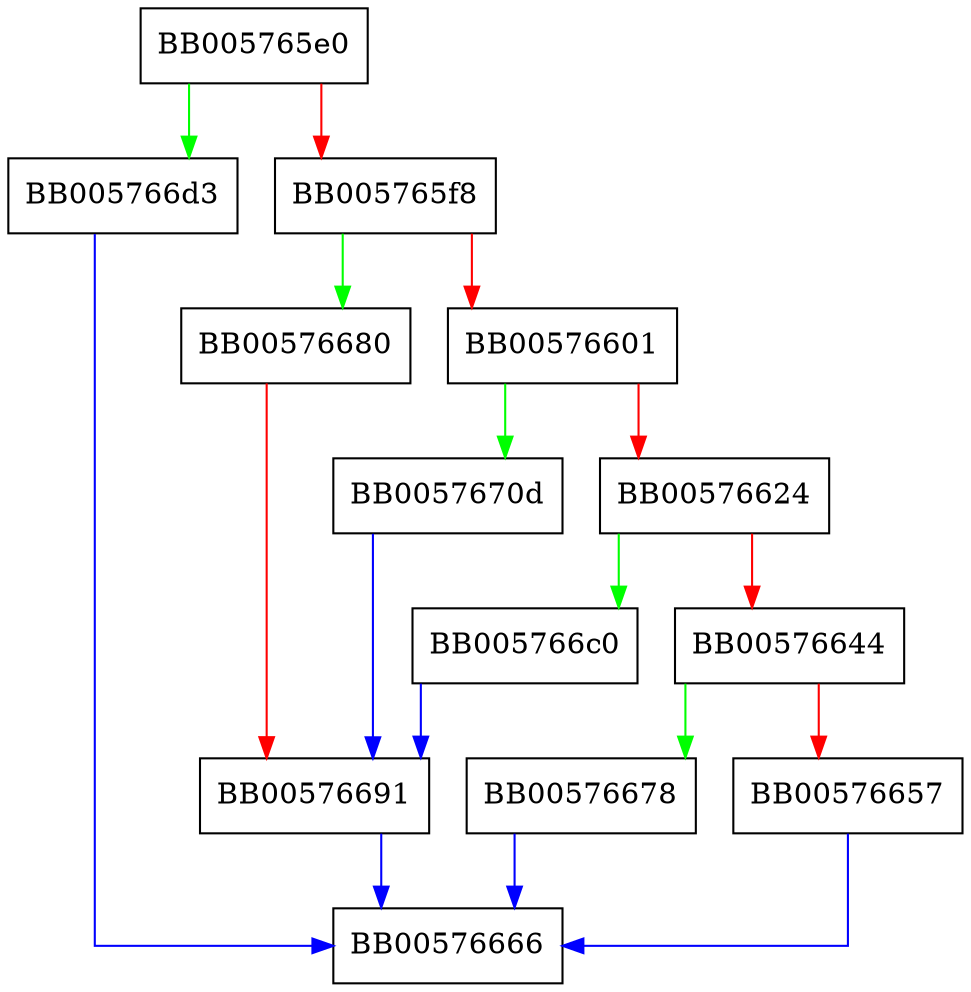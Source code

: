 digraph o2i_SCT_signature {
  node [shape="box"];
  graph [splines=ortho];
  BB005765e0 -> BB005766d3 [color="green"];
  BB005765e0 -> BB005765f8 [color="red"];
  BB005765f8 -> BB00576680 [color="green"];
  BB005765f8 -> BB00576601 [color="red"];
  BB00576601 -> BB0057670d [color="green"];
  BB00576601 -> BB00576624 [color="red"];
  BB00576624 -> BB005766c0 [color="green"];
  BB00576624 -> BB00576644 [color="red"];
  BB00576644 -> BB00576678 [color="green"];
  BB00576644 -> BB00576657 [color="red"];
  BB00576657 -> BB00576666 [color="blue"];
  BB00576678 -> BB00576666 [color="blue"];
  BB00576680 -> BB00576691 [color="red"];
  BB00576691 -> BB00576666 [color="blue"];
  BB005766c0 -> BB00576691 [color="blue"];
  BB005766d3 -> BB00576666 [color="blue"];
  BB0057670d -> BB00576691 [color="blue"];
}